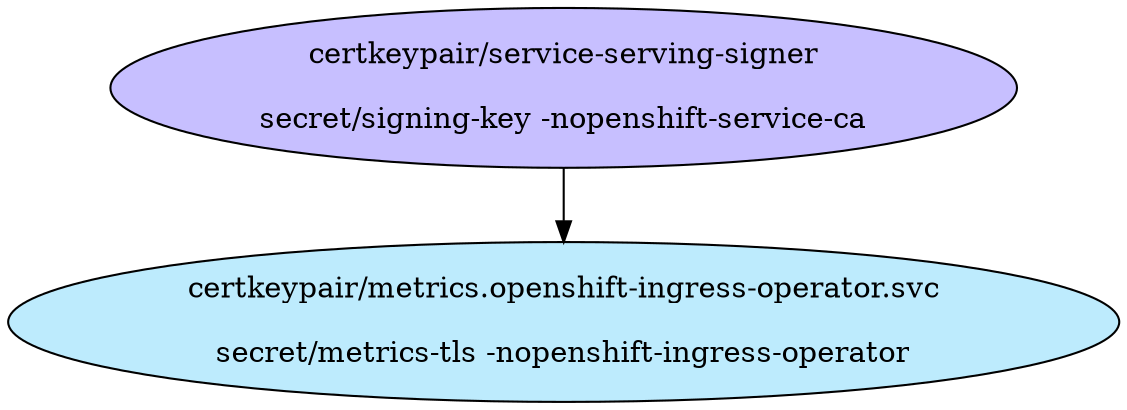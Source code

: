 digraph "Local Certificate" {
  // Node definitions.
  1 [
    label="certkeypair/service-serving-signer\n\nsecret/signing-key -nopenshift-service-ca\n"
    style=filled
    fillcolor="#c7bfff"
  ];
  61 [
    label="certkeypair/metrics.openshift-ingress-operator.svc\n\nsecret/metrics-tls -nopenshift-ingress-operator\n"
    style=filled
    fillcolor="#bdebfd"
  ];

  // Edge definitions.
  1 -> 61;
}